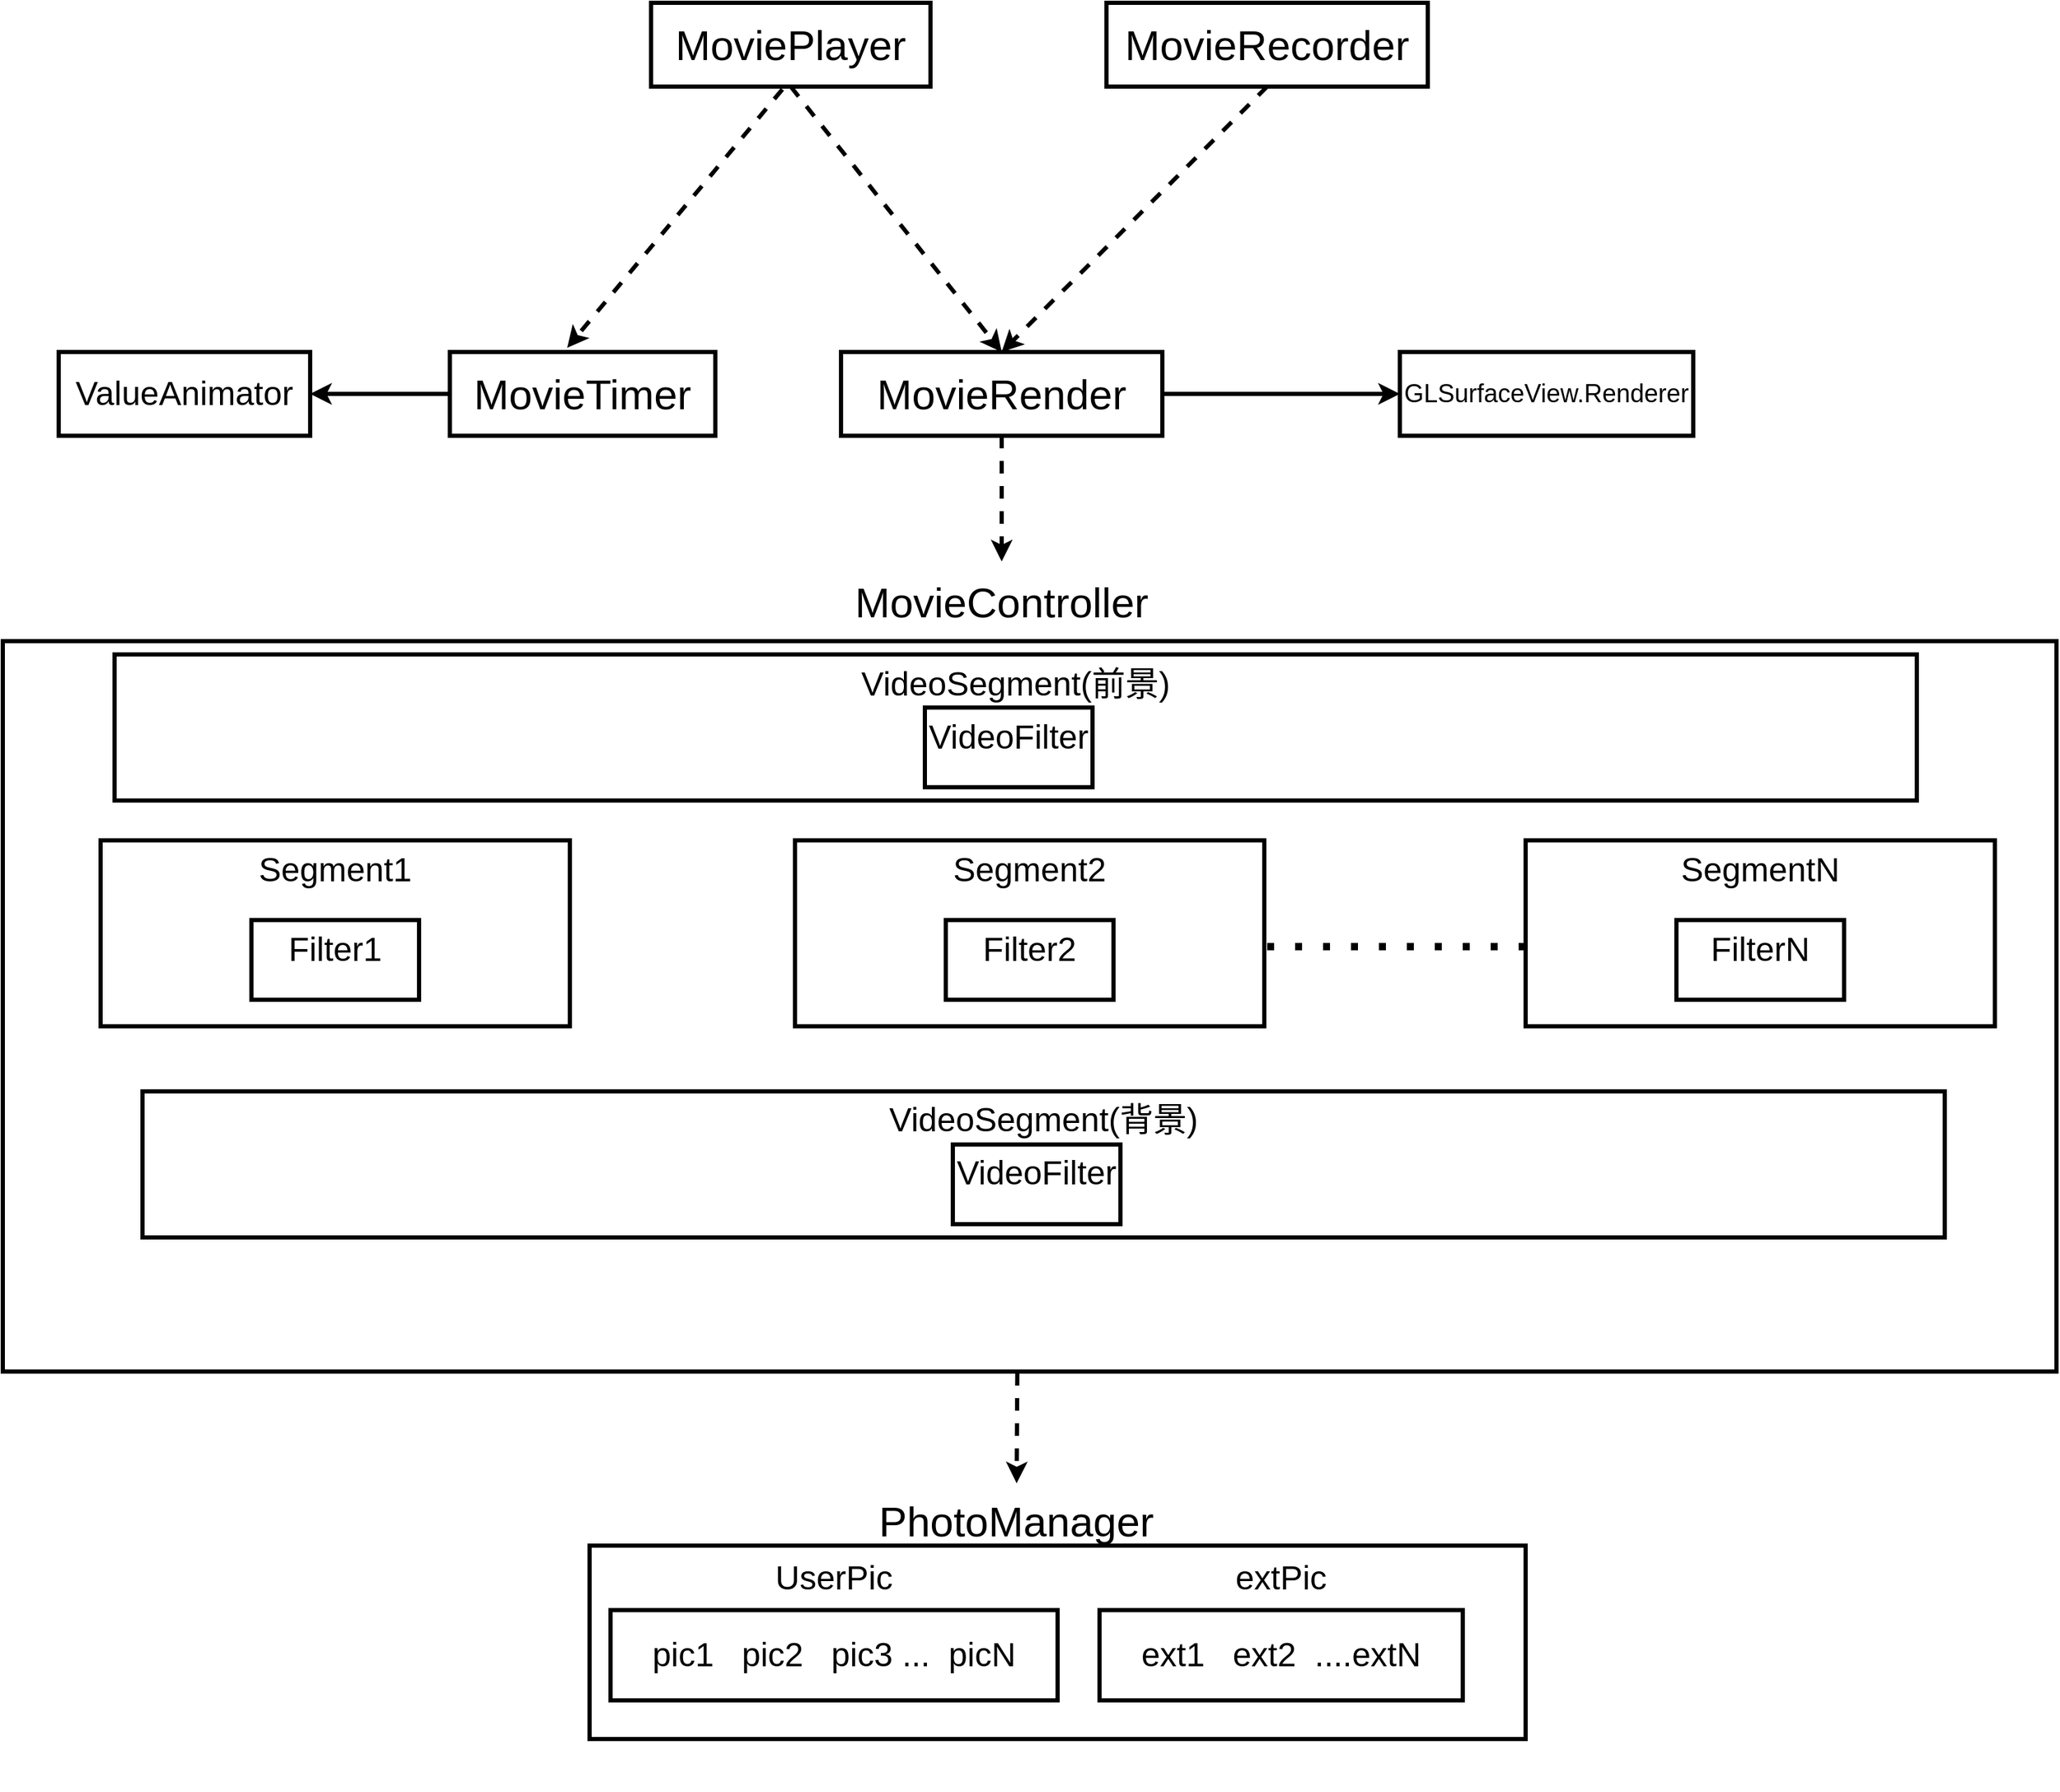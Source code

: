 <mxfile version="14.9.4" type="github">
  <diagram id="AVngD0tcw0efGsFr7O5R" name="Page-1">
    <mxGraphModel dx="3950" dy="1300" grid="1" gridSize="10" guides="1" tooltips="1" connect="1" arrows="1" fold="1" page="1" pageScale="1" pageWidth="827" pageHeight="1169" math="0" shadow="0">
      <root>
        <mxCell id="0" />
        <mxCell id="1" parent="0" />
        <mxCell id="FLVjzXz2_E-ynMVPb_XI-14" value="" style="group" parent="1" vertex="1" connectable="0">
          <mxGeometry x="290" y="1180" width="670" height="240" as="geometry" />
        </mxCell>
        <mxCell id="FLVjzXz2_E-ynMVPb_XI-11" value="" style="group" parent="FLVjzXz2_E-ynMVPb_XI-14" vertex="1" connectable="0">
          <mxGeometry y="64.615" width="670" height="175.385" as="geometry" />
        </mxCell>
        <mxCell id="Na_N96Jh_YFap5u9xBzC-9" value="" style="rounded=0;whiteSpace=wrap;html=1;strokeWidth=3;" parent="FLVjzXz2_E-ynMVPb_XI-11" vertex="1">
          <mxGeometry width="670" height="138.462" as="geometry" />
        </mxCell>
        <mxCell id="FLVjzXz2_E-ynMVPb_XI-6" value="" style="group" parent="FLVjzXz2_E-ynMVPb_XI-11" vertex="1" connectable="0">
          <mxGeometry x="15" y="9.231" width="640" height="166.154" as="geometry" />
        </mxCell>
        <mxCell id="Na_N96Jh_YFap5u9xBzC-3" value="&lt;font style=&quot;font-size: 24px&quot;&gt;pic1&amp;nbsp; &amp;nbsp;pic2&amp;nbsp; &amp;nbsp;pic3 ...&amp;nbsp; picN&lt;/font&gt;" style="rounded=0;whiteSpace=wrap;html=1;strokeWidth=3;" parent="FLVjzXz2_E-ynMVPb_XI-6" vertex="1">
          <mxGeometry y="36.923" width="320" height="64.615" as="geometry" />
        </mxCell>
        <mxCell id="Na_N96Jh_YFap5u9xBzC-4" value="&lt;span style=&quot;font-size: 24px&quot;&gt;UserPic&lt;/span&gt;" style="text;html=1;strokeColor=none;fillColor=none;align=center;verticalAlign=middle;whiteSpace=wrap;rounded=0;" parent="FLVjzXz2_E-ynMVPb_XI-6" vertex="1">
          <mxGeometry x="105" width="110" height="27.692" as="geometry" />
        </mxCell>
        <mxCell id="FLVjzXz2_E-ynMVPb_XI-8" value="" style="group" parent="FLVjzXz2_E-ynMVPb_XI-6" vertex="1" connectable="0">
          <mxGeometry x="350" y="4.615" width="260" height="96.923" as="geometry" />
        </mxCell>
        <mxCell id="FLVjzXz2_E-ynMVPb_XI-9" value="&lt;font style=&quot;font-size: 24px&quot;&gt;ext1&amp;nbsp; &amp;nbsp;ext2&amp;nbsp; ....extN&lt;/font&gt;" style="rounded=0;whiteSpace=wrap;html=1;strokeWidth=3;" parent="FLVjzXz2_E-ynMVPb_XI-8" vertex="1">
          <mxGeometry y="32.308" width="260" height="64.615" as="geometry" />
        </mxCell>
        <mxCell id="FLVjzXz2_E-ynMVPb_XI-10" value="&lt;span style=&quot;font-size: 24px&quot;&gt;extPic&lt;/span&gt;" style="text;html=1;strokeColor=none;fillColor=none;align=center;verticalAlign=middle;whiteSpace=wrap;rounded=0;" parent="FLVjzXz2_E-ynMVPb_XI-8" vertex="1">
          <mxGeometry x="70" width="120" height="18.462" as="geometry" />
        </mxCell>
        <mxCell id="FLVjzXz2_E-ynMVPb_XI-13" value="PhotoManager" style="text;html=1;strokeColor=none;fillColor=none;align=center;verticalAlign=middle;whiteSpace=wrap;rounded=0;fontSize=30;" parent="FLVjzXz2_E-ynMVPb_XI-14" vertex="1">
          <mxGeometry x="180" y="20" width="251" height="53.85" as="geometry" />
        </mxCell>
        <mxCell id="FLVjzXz2_E-ynMVPb_XI-185" value="" style="group" parent="1" vertex="1" connectable="0">
          <mxGeometry x="-90" y="140" width="1170" height="310" as="geometry" />
        </mxCell>
        <mxCell id="FLVjzXz2_E-ynMVPb_XI-147" value="&lt;font style=&quot;font-size: 30px&quot;&gt;MoviePlayer&lt;/font&gt;" style="rounded=0;whiteSpace=wrap;html=1;strokeWidth=3;" parent="FLVjzXz2_E-ynMVPb_XI-185" vertex="1">
          <mxGeometry x="424" width="200" height="60" as="geometry" />
        </mxCell>
        <mxCell id="FLVjzXz2_E-ynMVPb_XI-148" value="&lt;font style=&quot;font-size: 30px&quot;&gt;MovieRecorder&lt;/font&gt;" style="rounded=0;whiteSpace=wrap;html=1;strokeWidth=3;" parent="FLVjzXz2_E-ynMVPb_XI-185" vertex="1">
          <mxGeometry x="750" width="230" height="60" as="geometry" />
        </mxCell>
        <mxCell id="FLVjzXz2_E-ynMVPb_XI-164" value="" style="group" parent="FLVjzXz2_E-ynMVPb_XI-185" vertex="1" connectable="0">
          <mxGeometry y="250" width="1170" height="60" as="geometry" />
        </mxCell>
        <mxCell id="FLVjzXz2_E-ynMVPb_XI-149" value="&lt;font style=&quot;font-size: 30px&quot;&gt;MovieTimer&lt;/font&gt;" style="rounded=0;whiteSpace=wrap;html=1;strokeWidth=3;" parent="FLVjzXz2_E-ynMVPb_XI-164" vertex="1">
          <mxGeometry x="280" width="190" height="60" as="geometry" />
        </mxCell>
        <mxCell id="FLVjzXz2_E-ynMVPb_XI-155" value="" style="group" parent="FLVjzXz2_E-ynMVPb_XI-164" vertex="1" connectable="0">
          <mxGeometry x="560" width="610" height="60" as="geometry" />
        </mxCell>
        <mxCell id="FLVjzXz2_E-ynMVPb_XI-150" value="&lt;font style=&quot;font-size: 30px&quot;&gt;MovieRender&lt;/font&gt;" style="rounded=0;whiteSpace=wrap;html=1;strokeWidth=3;" parent="FLVjzXz2_E-ynMVPb_XI-155" vertex="1">
          <mxGeometry width="230" height="60" as="geometry" />
        </mxCell>
        <mxCell id="FLVjzXz2_E-ynMVPb_XI-151" value="&lt;font style=&quot;font-size: 18px&quot;&gt;GLSurfaceView.Renderer&lt;/font&gt;" style="rounded=0;whiteSpace=wrap;html=1;strokeWidth=3;" parent="FLVjzXz2_E-ynMVPb_XI-155" vertex="1">
          <mxGeometry x="400" width="210" height="60" as="geometry" />
        </mxCell>
        <mxCell id="FLVjzXz2_E-ynMVPb_XI-154" value="" style="endArrow=classic;html=1;strokeWidth=3;entryX=0;entryY=0.5;entryDx=0;entryDy=0;exitX=1;exitY=0.5;exitDx=0;exitDy=0;" parent="FLVjzXz2_E-ynMVPb_XI-155" source="FLVjzXz2_E-ynMVPb_XI-150" target="FLVjzXz2_E-ynMVPb_XI-151" edge="1">
          <mxGeometry width="50" height="50" relative="1" as="geometry">
            <mxPoint x="70" y="-30" as="sourcePoint" />
            <mxPoint x="120" y="-80" as="targetPoint" />
          </mxGeometry>
        </mxCell>
        <mxCell id="FLVjzXz2_E-ynMVPb_XI-163" value="&lt;font style=&quot;font-size: 24px&quot;&gt;ValueAnimator&lt;/font&gt;" style="rounded=0;whiteSpace=wrap;html=1;strokeWidth=3;" parent="FLVjzXz2_E-ynMVPb_XI-164" vertex="1">
          <mxGeometry width="180" height="60" as="geometry" />
        </mxCell>
        <mxCell id="FLVjzXz2_E-ynMVPb_XI-162" value="" style="endArrow=classic;html=1;strokeWidth=3;exitX=0;exitY=0.5;exitDx=0;exitDy=0;entryX=1;entryY=0.5;entryDx=0;entryDy=0;" parent="FLVjzXz2_E-ynMVPb_XI-164" source="FLVjzXz2_E-ynMVPb_XI-149" target="FLVjzXz2_E-ynMVPb_XI-163" edge="1">
          <mxGeometry width="50" height="50" relative="1" as="geometry">
            <mxPoint x="520" y="170" as="sourcePoint" />
            <mxPoint x="110" y="100" as="targetPoint" />
            <Array as="points">
              <mxPoint x="180" y="30" />
            </Array>
          </mxGeometry>
        </mxCell>
        <mxCell id="FLVjzXz2_E-ynMVPb_XI-156" value="" style="endArrow=classic;html=1;strokeWidth=3;exitX=0.47;exitY=1.033;exitDx=0;exitDy=0;exitPerimeter=0;entryX=0.442;entryY=-0.05;entryDx=0;entryDy=0;entryPerimeter=0;dashed=1;" parent="FLVjzXz2_E-ynMVPb_XI-185" source="FLVjzXz2_E-ynMVPb_XI-147" target="FLVjzXz2_E-ynMVPb_XI-149" edge="1">
          <mxGeometry width="50" height="50" relative="1" as="geometry">
            <mxPoint x="520" y="490" as="sourcePoint" />
            <mxPoint x="570" y="440" as="targetPoint" />
          </mxGeometry>
        </mxCell>
        <mxCell id="FLVjzXz2_E-ynMVPb_XI-157" value="" style="endArrow=classic;html=1;dashed=1;strokeWidth=3;exitX=0.5;exitY=1;exitDx=0;exitDy=0;entryX=0.5;entryY=0;entryDx=0;entryDy=0;" parent="FLVjzXz2_E-ynMVPb_XI-185" source="FLVjzXz2_E-ynMVPb_XI-147" target="FLVjzXz2_E-ynMVPb_XI-150" edge="1">
          <mxGeometry width="50" height="50" relative="1" as="geometry">
            <mxPoint x="520" y="490" as="sourcePoint" />
            <mxPoint x="570" y="440" as="targetPoint" />
          </mxGeometry>
        </mxCell>
        <mxCell id="FLVjzXz2_E-ynMVPb_XI-158" value="" style="endArrow=classic;html=1;dashed=1;strokeWidth=3;exitX=0.5;exitY=1;exitDx=0;exitDy=0;entryX=0.5;entryY=0;entryDx=0;entryDy=0;" parent="FLVjzXz2_E-ynMVPb_XI-185" source="FLVjzXz2_E-ynMVPb_XI-148" target="FLVjzXz2_E-ynMVPb_XI-150" edge="1">
          <mxGeometry width="50" height="50" relative="1" as="geometry">
            <mxPoint x="520" y="490" as="sourcePoint" />
            <mxPoint x="570" y="440" as="targetPoint" />
          </mxGeometry>
        </mxCell>
        <mxCell id="FLVjzXz2_E-ynMVPb_XI-186" value="" style="endArrow=classic;html=1;dashed=1;strokeWidth=3;exitX=0.5;exitY=1;exitDx=0;exitDy=0;entryX=0.5;entryY=0;entryDx=0;entryDy=0;" parent="1" source="FLVjzXz2_E-ynMVPb_XI-150" target="FLVjzXz2_E-ynMVPb_XI-78" edge="1">
          <mxGeometry width="50" height="50" relative="1" as="geometry">
            <mxPoint x="520" y="440" as="sourcePoint" />
            <mxPoint x="570" y="390" as="targetPoint" />
          </mxGeometry>
        </mxCell>
        <mxCell id="AyGdOBjDOadiqwOFMd2c-94" value="" style="group;strokeWidth=3;" vertex="1" connectable="0" parent="1">
          <mxGeometry x="-130" y="540" width="1470" height="580" as="geometry" />
        </mxCell>
        <mxCell id="AyGdOBjDOadiqwOFMd2c-93" value="" style="rounded=0;whiteSpace=wrap;html=1;verticalAlign=top;strokeWidth=3;" vertex="1" parent="AyGdOBjDOadiqwOFMd2c-94">
          <mxGeometry y="57.049" width="1470" height="522.951" as="geometry" />
        </mxCell>
        <mxCell id="AyGdOBjDOadiqwOFMd2c-92" value="" style="group" vertex="1" connectable="0" parent="AyGdOBjDOadiqwOFMd2c-94">
          <mxGeometry x="70" width="1355.88" height="483.967" as="geometry" />
        </mxCell>
        <mxCell id="FLVjzXz2_E-ynMVPb_XI-78" value="&lt;span style=&quot;font-size: 30px&quot;&gt;MovieController&lt;/span&gt;" style="text;html=1;strokeColor=none;fillColor=none;align=center;verticalAlign=middle;whiteSpace=wrap;rounded=0;" parent="AyGdOBjDOadiqwOFMd2c-92" vertex="1">
          <mxGeometry x="515" width="260" height="57.049" as="geometry" />
        </mxCell>
        <mxCell id="AyGdOBjDOadiqwOFMd2c-91" value="" style="group;strokeWidth=3;" vertex="1" connectable="0" parent="AyGdOBjDOadiqwOFMd2c-92">
          <mxGeometry y="66.557" width="1355.88" height="417.41" as="geometry" />
        </mxCell>
        <mxCell id="AyGdOBjDOadiqwOFMd2c-22" value="" style="group" vertex="1" connectable="0" parent="AyGdOBjDOadiqwOFMd2c-91">
          <mxGeometry y="133.115" width="1355.88" height="133.115" as="geometry" />
        </mxCell>
        <mxCell id="AyGdOBjDOadiqwOFMd2c-5" value="" style="group" vertex="1" connectable="0" parent="AyGdOBjDOadiqwOFMd2c-22">
          <mxGeometry width="335.88" height="133.115" as="geometry" />
        </mxCell>
        <mxCell id="FLVjzXz2_E-ynMVPb_XI-66" value="&lt;font style=&quot;font-size: 24px&quot;&gt;Segment1&lt;/font&gt;" style="rounded=0;whiteSpace=wrap;html=1;verticalAlign=top;" parent="AyGdOBjDOadiqwOFMd2c-5" vertex="1">
          <mxGeometry width="335.88" height="133.115" as="geometry" />
        </mxCell>
        <mxCell id="AyGdOBjDOadiqwOFMd2c-2" value="&lt;font style=&quot;font-size: 24px&quot;&gt;Filter1&lt;/font&gt;" style="rounded=0;whiteSpace=wrap;html=1;verticalAlign=top;" vertex="1" parent="AyGdOBjDOadiqwOFMd2c-5">
          <mxGeometry x="107.94" y="57.049" width="120" height="57.049" as="geometry" />
        </mxCell>
        <mxCell id="AyGdOBjDOadiqwOFMd2c-6" value="" style="group" vertex="1" connectable="0" parent="AyGdOBjDOadiqwOFMd2c-5">
          <mxGeometry width="335.88" height="133.115" as="geometry" />
        </mxCell>
        <mxCell id="AyGdOBjDOadiqwOFMd2c-7" value="&lt;font style=&quot;font-size: 24px&quot;&gt;Segment1&lt;/font&gt;" style="rounded=0;whiteSpace=wrap;html=1;verticalAlign=top;strokeWidth=3;" vertex="1" parent="AyGdOBjDOadiqwOFMd2c-6">
          <mxGeometry width="335.88" height="133.115" as="geometry" />
        </mxCell>
        <mxCell id="AyGdOBjDOadiqwOFMd2c-8" value="&lt;font style=&quot;font-size: 24px&quot;&gt;Filter1&lt;/font&gt;" style="rounded=0;whiteSpace=wrap;html=1;verticalAlign=top;strokeWidth=3;" vertex="1" parent="AyGdOBjDOadiqwOFMd2c-6">
          <mxGeometry x="107.94" y="57.049" width="120" height="57.049" as="geometry" />
        </mxCell>
        <mxCell id="AyGdOBjDOadiqwOFMd2c-10" value="" style="group" vertex="1" connectable="0" parent="AyGdOBjDOadiqwOFMd2c-22">
          <mxGeometry x="497.06" width="858.82" height="133.115" as="geometry" />
        </mxCell>
        <mxCell id="AyGdOBjDOadiqwOFMd2c-11" value="&lt;font style=&quot;font-size: 24px&quot;&gt;Segment1&lt;/font&gt;" style="rounded=0;whiteSpace=wrap;html=1;verticalAlign=top;" vertex="1" parent="AyGdOBjDOadiqwOFMd2c-10">
          <mxGeometry width="335.88" height="133.115" as="geometry" />
        </mxCell>
        <mxCell id="AyGdOBjDOadiqwOFMd2c-12" value="&lt;font style=&quot;font-size: 24px&quot;&gt;Filter1&lt;/font&gt;" style="rounded=0;whiteSpace=wrap;html=1;verticalAlign=top;" vertex="1" parent="AyGdOBjDOadiqwOFMd2c-10">
          <mxGeometry x="107.94" y="57.049" width="120" height="57.049" as="geometry" />
        </mxCell>
        <mxCell id="AyGdOBjDOadiqwOFMd2c-13" value="" style="group" vertex="1" connectable="0" parent="AyGdOBjDOadiqwOFMd2c-10">
          <mxGeometry width="858.82" height="133.115" as="geometry" />
        </mxCell>
        <mxCell id="AyGdOBjDOadiqwOFMd2c-14" value="&lt;font style=&quot;font-size: 24px&quot;&gt;Segment2&lt;/font&gt;" style="rounded=0;whiteSpace=wrap;html=1;verticalAlign=top;strokeWidth=3;" vertex="1" parent="AyGdOBjDOadiqwOFMd2c-13">
          <mxGeometry width="335.88" height="133.115" as="geometry" />
        </mxCell>
        <mxCell id="AyGdOBjDOadiqwOFMd2c-15" value="&lt;font style=&quot;font-size: 24px&quot;&gt;Filter2&lt;/font&gt;" style="rounded=0;whiteSpace=wrap;html=1;verticalAlign=top;strokeWidth=3;" vertex="1" parent="AyGdOBjDOadiqwOFMd2c-13">
          <mxGeometry x="107.94" y="57.049" width="120" height="57.049" as="geometry" />
        </mxCell>
        <mxCell id="AyGdOBjDOadiqwOFMd2c-38" value="" style="group" vertex="1" connectable="0" parent="AyGdOBjDOadiqwOFMd2c-13">
          <mxGeometry x="522.94" width="335.88" height="133.115" as="geometry" />
        </mxCell>
        <mxCell id="AyGdOBjDOadiqwOFMd2c-39" value="&lt;font style=&quot;font-size: 24px&quot;&gt;Segment1&lt;/font&gt;" style="rounded=0;whiteSpace=wrap;html=1;verticalAlign=top;" vertex="1" parent="AyGdOBjDOadiqwOFMd2c-38">
          <mxGeometry width="335.88" height="133.115" as="geometry" />
        </mxCell>
        <mxCell id="AyGdOBjDOadiqwOFMd2c-40" value="&lt;font style=&quot;font-size: 24px&quot;&gt;Filter1&lt;/font&gt;" style="rounded=0;whiteSpace=wrap;html=1;verticalAlign=top;" vertex="1" parent="AyGdOBjDOadiqwOFMd2c-38">
          <mxGeometry x="107.94" y="57.049" width="120" height="57.049" as="geometry" />
        </mxCell>
        <mxCell id="AyGdOBjDOadiqwOFMd2c-41" value="" style="group" vertex="1" connectable="0" parent="AyGdOBjDOadiqwOFMd2c-38">
          <mxGeometry width="335.88" height="133.115" as="geometry" />
        </mxCell>
        <mxCell id="AyGdOBjDOadiqwOFMd2c-42" value="&lt;font style=&quot;font-size: 24px&quot;&gt;SegmentN&lt;/font&gt;" style="rounded=0;whiteSpace=wrap;html=1;verticalAlign=top;" vertex="1" parent="AyGdOBjDOadiqwOFMd2c-41">
          <mxGeometry width="335.88" height="133.115" as="geometry" />
        </mxCell>
        <mxCell id="AyGdOBjDOadiqwOFMd2c-43" value="&lt;font style=&quot;font-size: 24px&quot;&gt;FilterN&lt;/font&gt;" style="rounded=0;whiteSpace=wrap;html=1;verticalAlign=top;" vertex="1" parent="AyGdOBjDOadiqwOFMd2c-41">
          <mxGeometry x="107.94" y="57.049" width="120" height="57.049" as="geometry" />
        </mxCell>
        <mxCell id="AyGdOBjDOadiqwOFMd2c-44" value="" style="endArrow=none;dashed=1;html=1;dashPattern=1 3;strokeWidth=5;" edge="1" parent="AyGdOBjDOadiqwOFMd2c-41">
          <mxGeometry width="50" height="50" relative="1" as="geometry">
            <mxPoint y="76.066" as="sourcePoint" />
            <mxPoint x="-190" y="76.066" as="targetPoint" />
          </mxGeometry>
        </mxCell>
        <mxCell id="AyGdOBjDOadiqwOFMd2c-74" value="" style="group" vertex="1" connectable="0" parent="AyGdOBjDOadiqwOFMd2c-13">
          <mxGeometry x="522.94" width="335.88" height="133.115" as="geometry" />
        </mxCell>
        <mxCell id="AyGdOBjDOadiqwOFMd2c-75" value="&lt;font style=&quot;font-size: 24px&quot;&gt;Segment1&lt;/font&gt;" style="rounded=0;whiteSpace=wrap;html=1;verticalAlign=top;" vertex="1" parent="AyGdOBjDOadiqwOFMd2c-74">
          <mxGeometry width="335.88" height="133.115" as="geometry" />
        </mxCell>
        <mxCell id="AyGdOBjDOadiqwOFMd2c-76" value="&lt;font style=&quot;font-size: 24px&quot;&gt;Filter1&lt;/font&gt;" style="rounded=0;whiteSpace=wrap;html=1;verticalAlign=top;" vertex="1" parent="AyGdOBjDOadiqwOFMd2c-74">
          <mxGeometry x="107.94" y="57.049" width="120" height="57.049" as="geometry" />
        </mxCell>
        <mxCell id="AyGdOBjDOadiqwOFMd2c-77" value="" style="group" vertex="1" connectable="0" parent="AyGdOBjDOadiqwOFMd2c-74">
          <mxGeometry width="335.88" height="133.115" as="geometry" />
        </mxCell>
        <mxCell id="AyGdOBjDOadiqwOFMd2c-78" value="&lt;font style=&quot;font-size: 24px&quot;&gt;SegmentN&lt;/font&gt;" style="rounded=0;whiteSpace=wrap;html=1;verticalAlign=top;strokeWidth=3;" vertex="1" parent="AyGdOBjDOadiqwOFMd2c-77">
          <mxGeometry width="335.88" height="133.115" as="geometry" />
        </mxCell>
        <mxCell id="AyGdOBjDOadiqwOFMd2c-79" value="&lt;font style=&quot;font-size: 24px&quot;&gt;FilterN&lt;/font&gt;" style="rounded=0;whiteSpace=wrap;html=1;verticalAlign=top;strokeWidth=3;" vertex="1" parent="AyGdOBjDOadiqwOFMd2c-77">
          <mxGeometry x="107.94" y="57.049" width="120" height="57.049" as="geometry" />
        </mxCell>
        <mxCell id="AyGdOBjDOadiqwOFMd2c-80" value="" style="endArrow=none;dashed=1;html=1;dashPattern=1 3;strokeWidth=5;" edge="1" parent="AyGdOBjDOadiqwOFMd2c-77">
          <mxGeometry width="50" height="50" relative="1" as="geometry">
            <mxPoint y="76.066" as="sourcePoint" />
            <mxPoint x="-190" y="76.066" as="targetPoint" />
          </mxGeometry>
        </mxCell>
        <mxCell id="AyGdOBjDOadiqwOFMd2c-87" value="" style="group" vertex="1" connectable="0" parent="AyGdOBjDOadiqwOFMd2c-91">
          <mxGeometry x="10" width="1290" height="104.59" as="geometry" />
        </mxCell>
        <mxCell id="AyGdOBjDOadiqwOFMd2c-81" value="&lt;font style=&quot;font-size: 24px&quot;&gt;VideoSegment(前景)&lt;/font&gt;" style="rounded=0;whiteSpace=wrap;html=1;verticalAlign=top;strokeWidth=3;" vertex="1" parent="AyGdOBjDOadiqwOFMd2c-87">
          <mxGeometry width="1290" height="104.59" as="geometry" />
        </mxCell>
        <mxCell id="AyGdOBjDOadiqwOFMd2c-82" value="&lt;font style=&quot;font-size: 24px&quot;&gt;VideoFilter&lt;/font&gt;" style="rounded=0;whiteSpace=wrap;html=1;verticalAlign=top;strokeWidth=3;" vertex="1" parent="AyGdOBjDOadiqwOFMd2c-87">
          <mxGeometry x="580" y="38.033" width="120" height="57.049" as="geometry" />
        </mxCell>
        <mxCell id="AyGdOBjDOadiqwOFMd2c-88" value="" style="group;strokeWidth=3;" vertex="1" connectable="0" parent="AyGdOBjDOadiqwOFMd2c-91">
          <mxGeometry x="30" y="312.82" width="1290" height="104.59" as="geometry" />
        </mxCell>
        <mxCell id="AyGdOBjDOadiqwOFMd2c-89" value="&lt;font style=&quot;font-size: 24px&quot;&gt;VideoSegment(背景)&lt;/font&gt;" style="rounded=0;whiteSpace=wrap;html=1;verticalAlign=top;strokeWidth=3;" vertex="1" parent="AyGdOBjDOadiqwOFMd2c-88">
          <mxGeometry width="1290" height="104.59" as="geometry" />
        </mxCell>
        <mxCell id="AyGdOBjDOadiqwOFMd2c-90" value="&lt;font style=&quot;font-size: 24px&quot;&gt;VideoFilter&lt;/font&gt;" style="rounded=0;whiteSpace=wrap;html=1;verticalAlign=top;strokeWidth=3;" vertex="1" parent="AyGdOBjDOadiqwOFMd2c-88">
          <mxGeometry x="580" y="38.033" width="120" height="57.049" as="geometry" />
        </mxCell>
        <mxCell id="AyGdOBjDOadiqwOFMd2c-95" value="" style="endArrow=classic;html=1;strokeWidth=3;exitX=0.494;exitY=1.002;exitDx=0;exitDy=0;exitPerimeter=0;dashed=1;" edge="1" parent="1" source="AyGdOBjDOadiqwOFMd2c-93" target="FLVjzXz2_E-ynMVPb_XI-13">
          <mxGeometry width="50" height="50" relative="1" as="geometry">
            <mxPoint x="660" y="1350" as="sourcePoint" />
            <mxPoint x="710" y="1300" as="targetPoint" />
          </mxGeometry>
        </mxCell>
      </root>
    </mxGraphModel>
  </diagram>
</mxfile>
